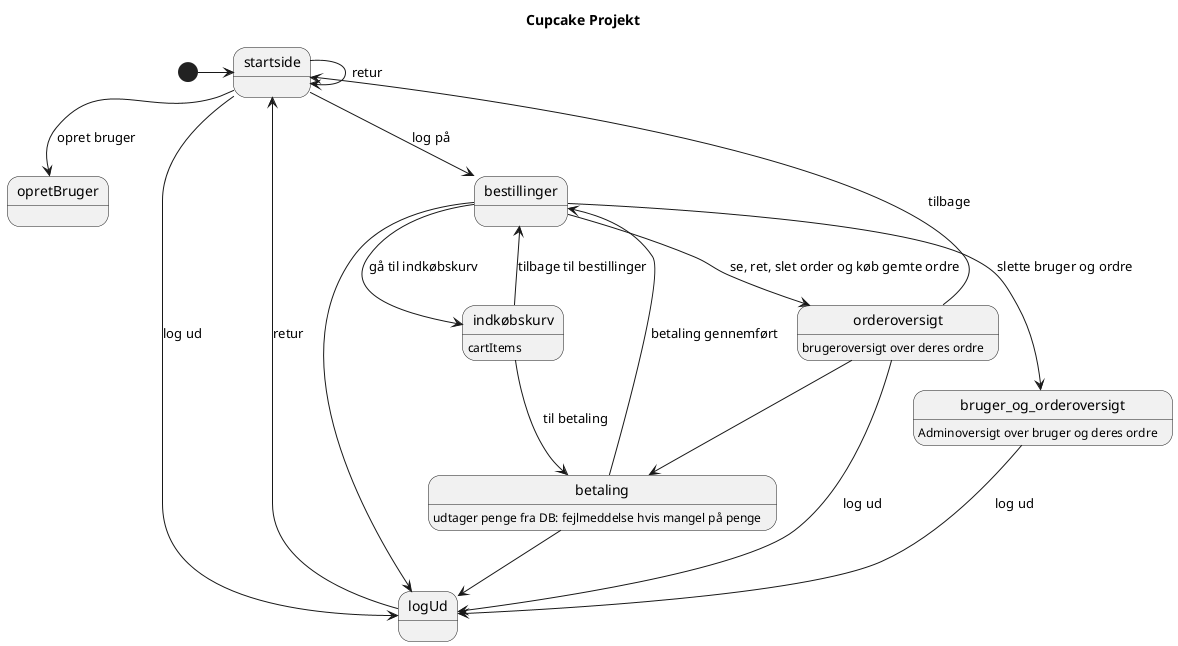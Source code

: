 @startuml
'https://plantuml.com/sequence-diagram

autonumber

@startuml

Title Cupcake Projekt

State startside
State opretBruger
State logUd
State bestillinger
State indkøbskurv: cartItems
State betaling: udtager penge fra DB: fejlmeddelse hvis mangel på penge
State orderoversigt: brugeroversigt over deres ordre
State bruger_og_orderoversigt: Adminoversigt over bruger og deres ordre



[*] -> startside
startside --> startside : retur
startside --> bestillinger : log på
bestillinger --> indkøbskurv : gå til indkøbskurv
indkøbskurv --> bestillinger : tilbage til bestillinger
indkøbskurv --> betaling : til betaling
betaling --> bestillinger : betaling gennemført
betaling --> logUd
bestillinger --> logUd
startside --> logUd : log ud
bestillinger --> orderoversigt: se, ret, slet order og køb gemte ordre
orderoversigt --> betaling
orderoversigt --> logUd : log ud
orderoversigt --> startside : tilbage
logUd --> startside: retur
bestillinger --> bruger_og_orderoversigt : slette bruger og ordre
bruger_og_orderoversigt --> logUd: log ud
startside --> opretBruger : opret bruger

@enduml

@enduml
